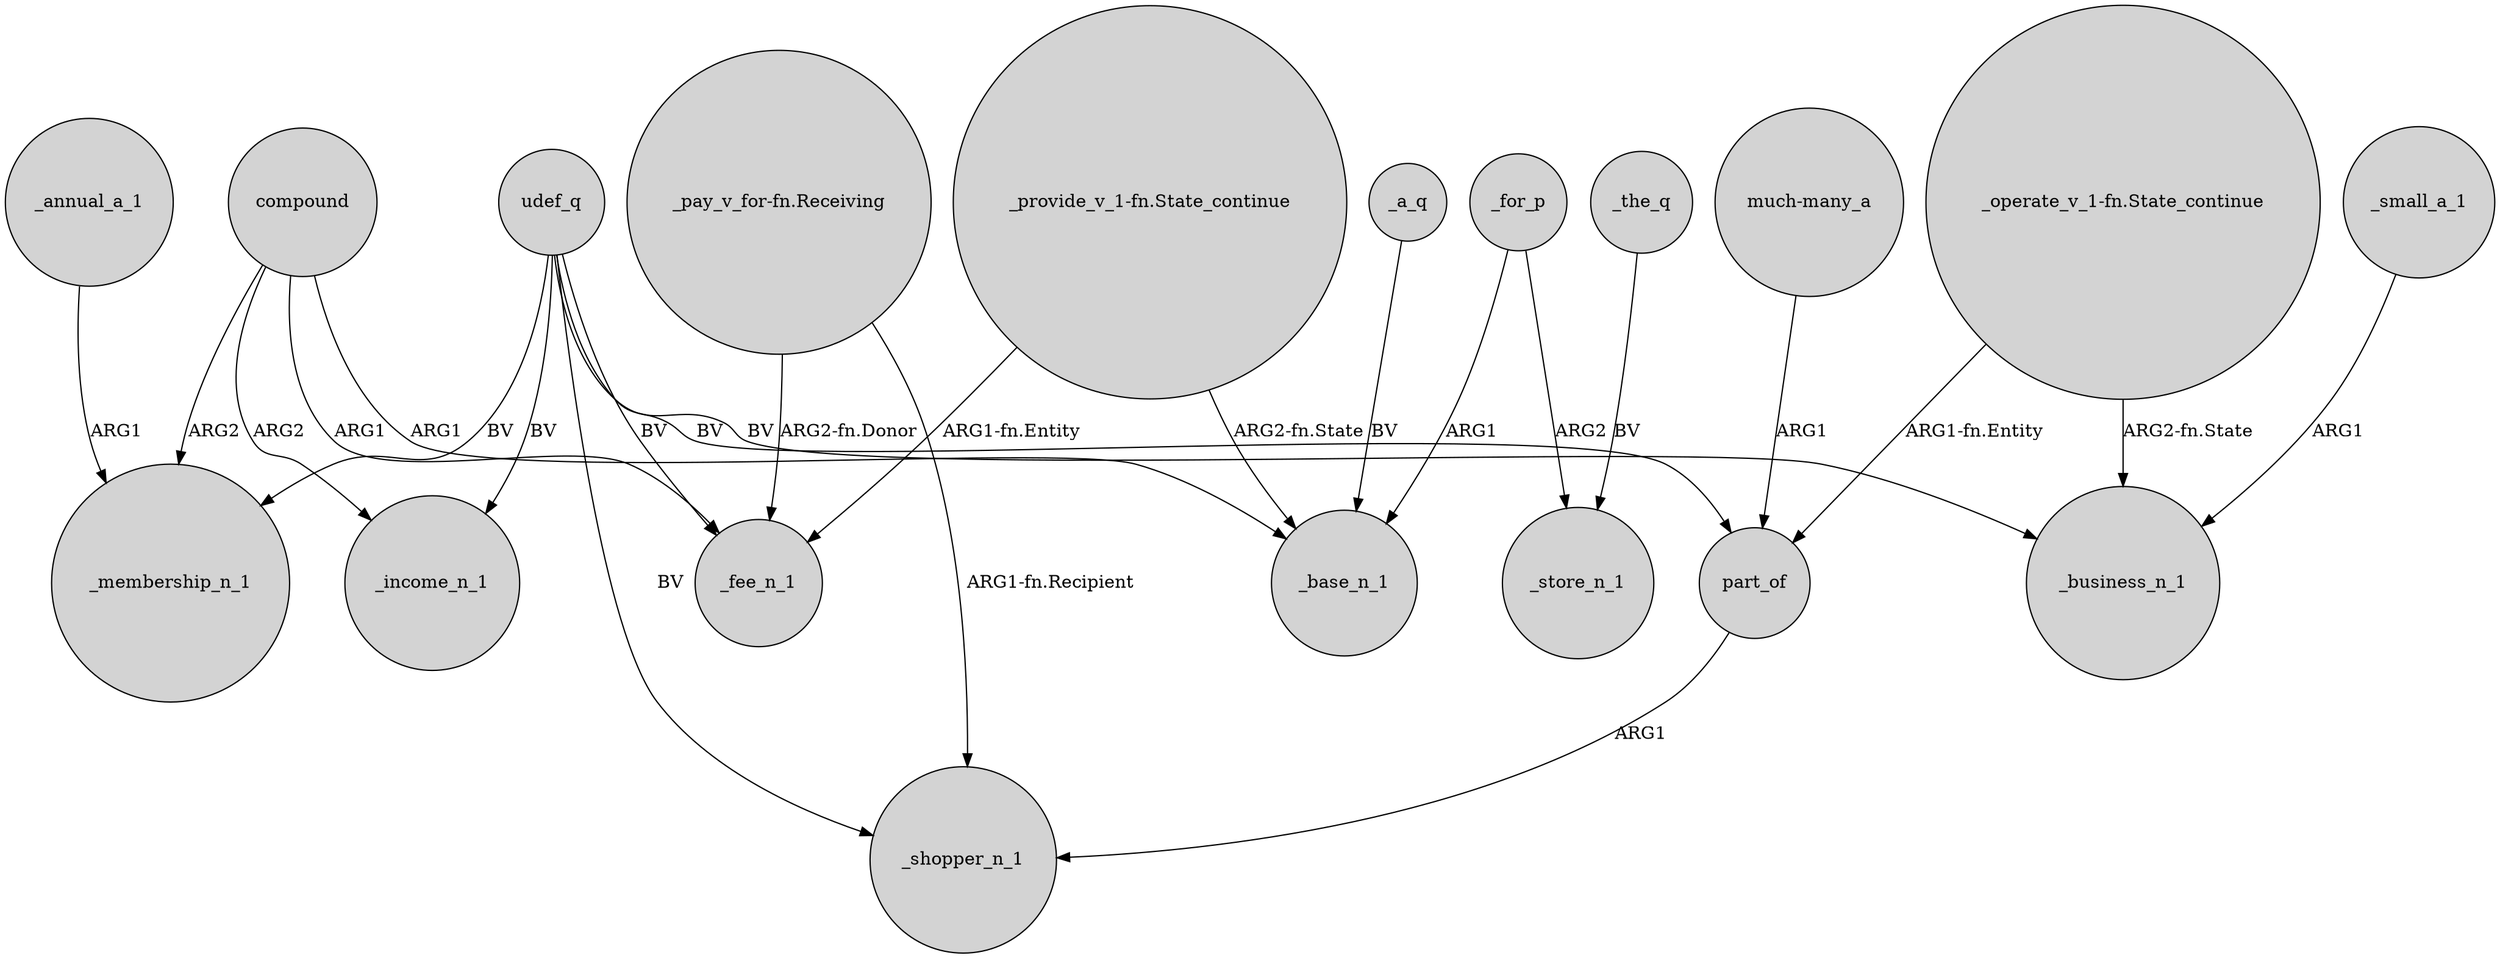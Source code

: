 digraph {
	node [shape=circle style=filled]
	udef_q -> _fee_n_1 [label=BV]
	compound -> _membership_n_1 [label=ARG2]
	udef_q -> part_of [label=BV]
	udef_q -> _income_n_1 [label=BV]
	compound -> _fee_n_1 [label=ARG1]
	_for_p -> _base_n_1 [label=ARG1]
	_a_q -> _base_n_1 [label=BV]
	udef_q -> _membership_n_1 [label=BV]
	"_operate_v_1-fn.State_continue" -> _business_n_1 [label="ARG2-fn.State"]
	_small_a_1 -> _business_n_1 [label=ARG1]
	udef_q -> _business_n_1 [label=BV]
	"_pay_v_for-fn.Receiving" -> _fee_n_1 [label="ARG2-fn.Donor"]
	"_provide_v_1-fn.State_continue" -> _fee_n_1 [label="ARG1-fn.Entity"]
	"_provide_v_1-fn.State_continue" -> _base_n_1 [label="ARG2-fn.State"]
	part_of -> _shopper_n_1 [label=ARG1]
	_for_p -> _store_n_1 [label=ARG2]
	"much-many_a" -> part_of [label=ARG1]
	_the_q -> _store_n_1 [label=BV]
	"_pay_v_for-fn.Receiving" -> _shopper_n_1 [label="ARG1-fn.Recipient"]
	compound -> _base_n_1 [label=ARG1]
	_annual_a_1 -> _membership_n_1 [label=ARG1]
	compound -> _income_n_1 [label=ARG2]
	"_operate_v_1-fn.State_continue" -> part_of [label="ARG1-fn.Entity"]
	udef_q -> _shopper_n_1 [label=BV]
}
